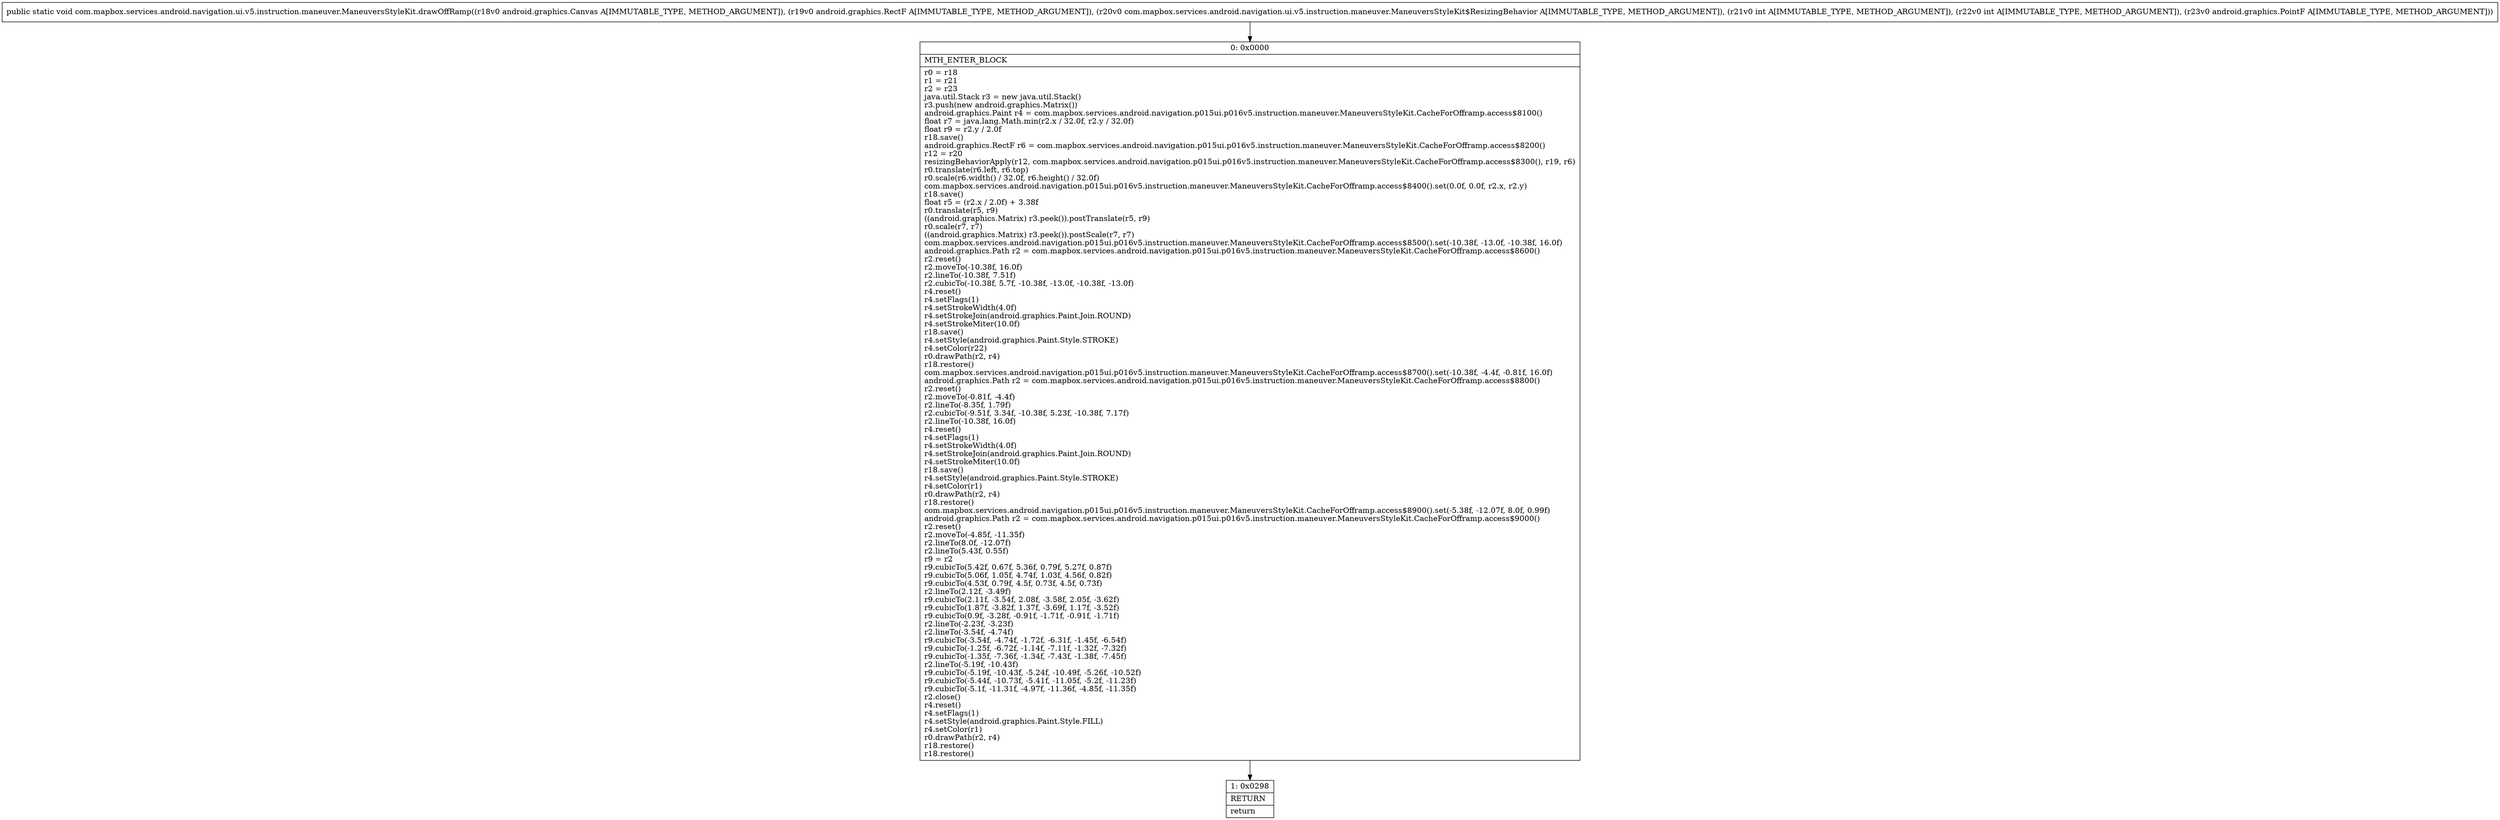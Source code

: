 digraph "CFG forcom.mapbox.services.android.navigation.ui.v5.instruction.maneuver.ManeuversStyleKit.drawOffRamp(Landroid\/graphics\/Canvas;Landroid\/graphics\/RectF;Lcom\/mapbox\/services\/android\/navigation\/ui\/v5\/instruction\/maneuver\/ManeuversStyleKit$ResizingBehavior;IILandroid\/graphics\/PointF;)V" {
Node_0 [shape=record,label="{0\:\ 0x0000|MTH_ENTER_BLOCK\l|r0 = r18\lr1 = r21\lr2 = r23\ljava.util.Stack r3 = new java.util.Stack()\lr3.push(new android.graphics.Matrix())\landroid.graphics.Paint r4 = com.mapbox.services.android.navigation.p015ui.p016v5.instruction.maneuver.ManeuversStyleKit.CacheForOfframp.access$8100()\lfloat r7 = java.lang.Math.min(r2.x \/ 32.0f, r2.y \/ 32.0f)\lfloat r9 = r2.y \/ 2.0f\lr18.save()\landroid.graphics.RectF r6 = com.mapbox.services.android.navigation.p015ui.p016v5.instruction.maneuver.ManeuversStyleKit.CacheForOfframp.access$8200()\lr12 = r20\lresizingBehaviorApply(r12, com.mapbox.services.android.navigation.p015ui.p016v5.instruction.maneuver.ManeuversStyleKit.CacheForOfframp.access$8300(), r19, r6)\lr0.translate(r6.left, r6.top)\lr0.scale(r6.width() \/ 32.0f, r6.height() \/ 32.0f)\lcom.mapbox.services.android.navigation.p015ui.p016v5.instruction.maneuver.ManeuversStyleKit.CacheForOfframp.access$8400().set(0.0f, 0.0f, r2.x, r2.y)\lr18.save()\lfloat r5 = (r2.x \/ 2.0f) + 3.38f\lr0.translate(r5, r9)\l((android.graphics.Matrix) r3.peek()).postTranslate(r5, r9)\lr0.scale(r7, r7)\l((android.graphics.Matrix) r3.peek()).postScale(r7, r7)\lcom.mapbox.services.android.navigation.p015ui.p016v5.instruction.maneuver.ManeuversStyleKit.CacheForOfframp.access$8500().set(\-10.38f, \-13.0f, \-10.38f, 16.0f)\landroid.graphics.Path r2 = com.mapbox.services.android.navigation.p015ui.p016v5.instruction.maneuver.ManeuversStyleKit.CacheForOfframp.access$8600()\lr2.reset()\lr2.moveTo(\-10.38f, 16.0f)\lr2.lineTo(\-10.38f, 7.51f)\lr2.cubicTo(\-10.38f, 5.7f, \-10.38f, \-13.0f, \-10.38f, \-13.0f)\lr4.reset()\lr4.setFlags(1)\lr4.setStrokeWidth(4.0f)\lr4.setStrokeJoin(android.graphics.Paint.Join.ROUND)\lr4.setStrokeMiter(10.0f)\lr18.save()\lr4.setStyle(android.graphics.Paint.Style.STROKE)\lr4.setColor(r22)\lr0.drawPath(r2, r4)\lr18.restore()\lcom.mapbox.services.android.navigation.p015ui.p016v5.instruction.maneuver.ManeuversStyleKit.CacheForOfframp.access$8700().set(\-10.38f, \-4.4f, \-0.81f, 16.0f)\landroid.graphics.Path r2 = com.mapbox.services.android.navigation.p015ui.p016v5.instruction.maneuver.ManeuversStyleKit.CacheForOfframp.access$8800()\lr2.reset()\lr2.moveTo(\-0.81f, \-4.4f)\lr2.lineTo(\-8.35f, 1.79f)\lr2.cubicTo(\-9.51f, 3.34f, \-10.38f, 5.23f, \-10.38f, 7.17f)\lr2.lineTo(\-10.38f, 16.0f)\lr4.reset()\lr4.setFlags(1)\lr4.setStrokeWidth(4.0f)\lr4.setStrokeJoin(android.graphics.Paint.Join.ROUND)\lr4.setStrokeMiter(10.0f)\lr18.save()\lr4.setStyle(android.graphics.Paint.Style.STROKE)\lr4.setColor(r1)\lr0.drawPath(r2, r4)\lr18.restore()\lcom.mapbox.services.android.navigation.p015ui.p016v5.instruction.maneuver.ManeuversStyleKit.CacheForOfframp.access$8900().set(\-5.38f, \-12.07f, 8.0f, 0.99f)\landroid.graphics.Path r2 = com.mapbox.services.android.navigation.p015ui.p016v5.instruction.maneuver.ManeuversStyleKit.CacheForOfframp.access$9000()\lr2.reset()\lr2.moveTo(\-4.85f, \-11.35f)\lr2.lineTo(8.0f, \-12.07f)\lr2.lineTo(5.43f, 0.55f)\lr9 = r2\lr9.cubicTo(5.42f, 0.67f, 5.36f, 0.79f, 5.27f, 0.87f)\lr9.cubicTo(5.06f, 1.05f, 4.74f, 1.03f, 4.56f, 0.82f)\lr9.cubicTo(4.53f, 0.79f, 4.5f, 0.73f, 4.5f, 0.73f)\lr2.lineTo(2.12f, \-3.49f)\lr9.cubicTo(2.11f, \-3.54f, 2.08f, \-3.58f, 2.05f, \-3.62f)\lr9.cubicTo(1.87f, \-3.82f, 1.37f, \-3.69f, 1.17f, \-3.52f)\lr9.cubicTo(0.9f, \-3.28f, \-0.91f, \-1.71f, \-0.91f, \-1.71f)\lr2.lineTo(\-2.23f, \-3.23f)\lr2.lineTo(\-3.54f, \-4.74f)\lr9.cubicTo(\-3.54f, \-4.74f, \-1.72f, \-6.31f, \-1.45f, \-6.54f)\lr9.cubicTo(\-1.25f, \-6.72f, \-1.14f, \-7.11f, \-1.32f, \-7.32f)\lr9.cubicTo(\-1.35f, \-7.36f, \-1.34f, \-7.43f, \-1.38f, \-7.45f)\lr2.lineTo(\-5.19f, \-10.43f)\lr9.cubicTo(\-5.19f, \-10.43f, \-5.24f, \-10.49f, \-5.26f, \-10.52f)\lr9.cubicTo(\-5.44f, \-10.73f, \-5.41f, \-11.05f, \-5.2f, \-11.23f)\lr9.cubicTo(\-5.1f, \-11.31f, \-4.97f, \-11.36f, \-4.85f, \-11.35f)\lr2.close()\lr4.reset()\lr4.setFlags(1)\lr4.setStyle(android.graphics.Paint.Style.FILL)\lr4.setColor(r1)\lr0.drawPath(r2, r4)\lr18.restore()\lr18.restore()\l}"];
Node_1 [shape=record,label="{1\:\ 0x0298|RETURN\l|return\l}"];
MethodNode[shape=record,label="{public static void com.mapbox.services.android.navigation.ui.v5.instruction.maneuver.ManeuversStyleKit.drawOffRamp((r18v0 android.graphics.Canvas A[IMMUTABLE_TYPE, METHOD_ARGUMENT]), (r19v0 android.graphics.RectF A[IMMUTABLE_TYPE, METHOD_ARGUMENT]), (r20v0 com.mapbox.services.android.navigation.ui.v5.instruction.maneuver.ManeuversStyleKit$ResizingBehavior A[IMMUTABLE_TYPE, METHOD_ARGUMENT]), (r21v0 int A[IMMUTABLE_TYPE, METHOD_ARGUMENT]), (r22v0 int A[IMMUTABLE_TYPE, METHOD_ARGUMENT]), (r23v0 android.graphics.PointF A[IMMUTABLE_TYPE, METHOD_ARGUMENT])) }"];
MethodNode -> Node_0;
Node_0 -> Node_1;
}

